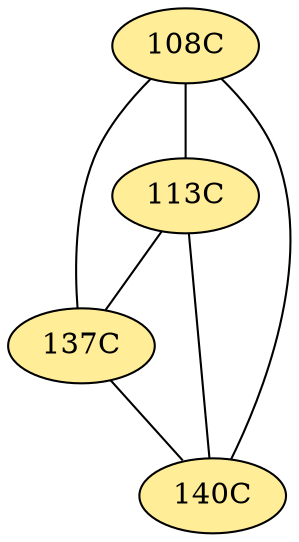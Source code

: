 // The Round Table
graph {
	"108C" [fillcolor="#FFED97" style=radial]
	"113C" [fillcolor="#FFED97" style=radial]
	"108C" -- "113C" [penwidth=1]
	"108C" [fillcolor="#FFED97" style=radial]
	"137C" [fillcolor="#FFED97" style=radial]
	"108C" -- "137C" [penwidth=1]
	"108C" [fillcolor="#FFED97" style=radial]
	"140C" [fillcolor="#FFED97" style=radial]
	"108C" -- "140C" [penwidth=1]
	"113C" [fillcolor="#FFED97" style=radial]
	"137C" [fillcolor="#FFED97" style=radial]
	"113C" -- "137C" [penwidth=1]
	"113C" [fillcolor="#FFED97" style=radial]
	"140C" [fillcolor="#FFED97" style=radial]
	"113C" -- "140C" [penwidth=1]
	"137C" [fillcolor="#FFED97" style=radial]
	"140C" [fillcolor="#FFED97" style=radial]
	"137C" -- "140C" [penwidth=1]
}
